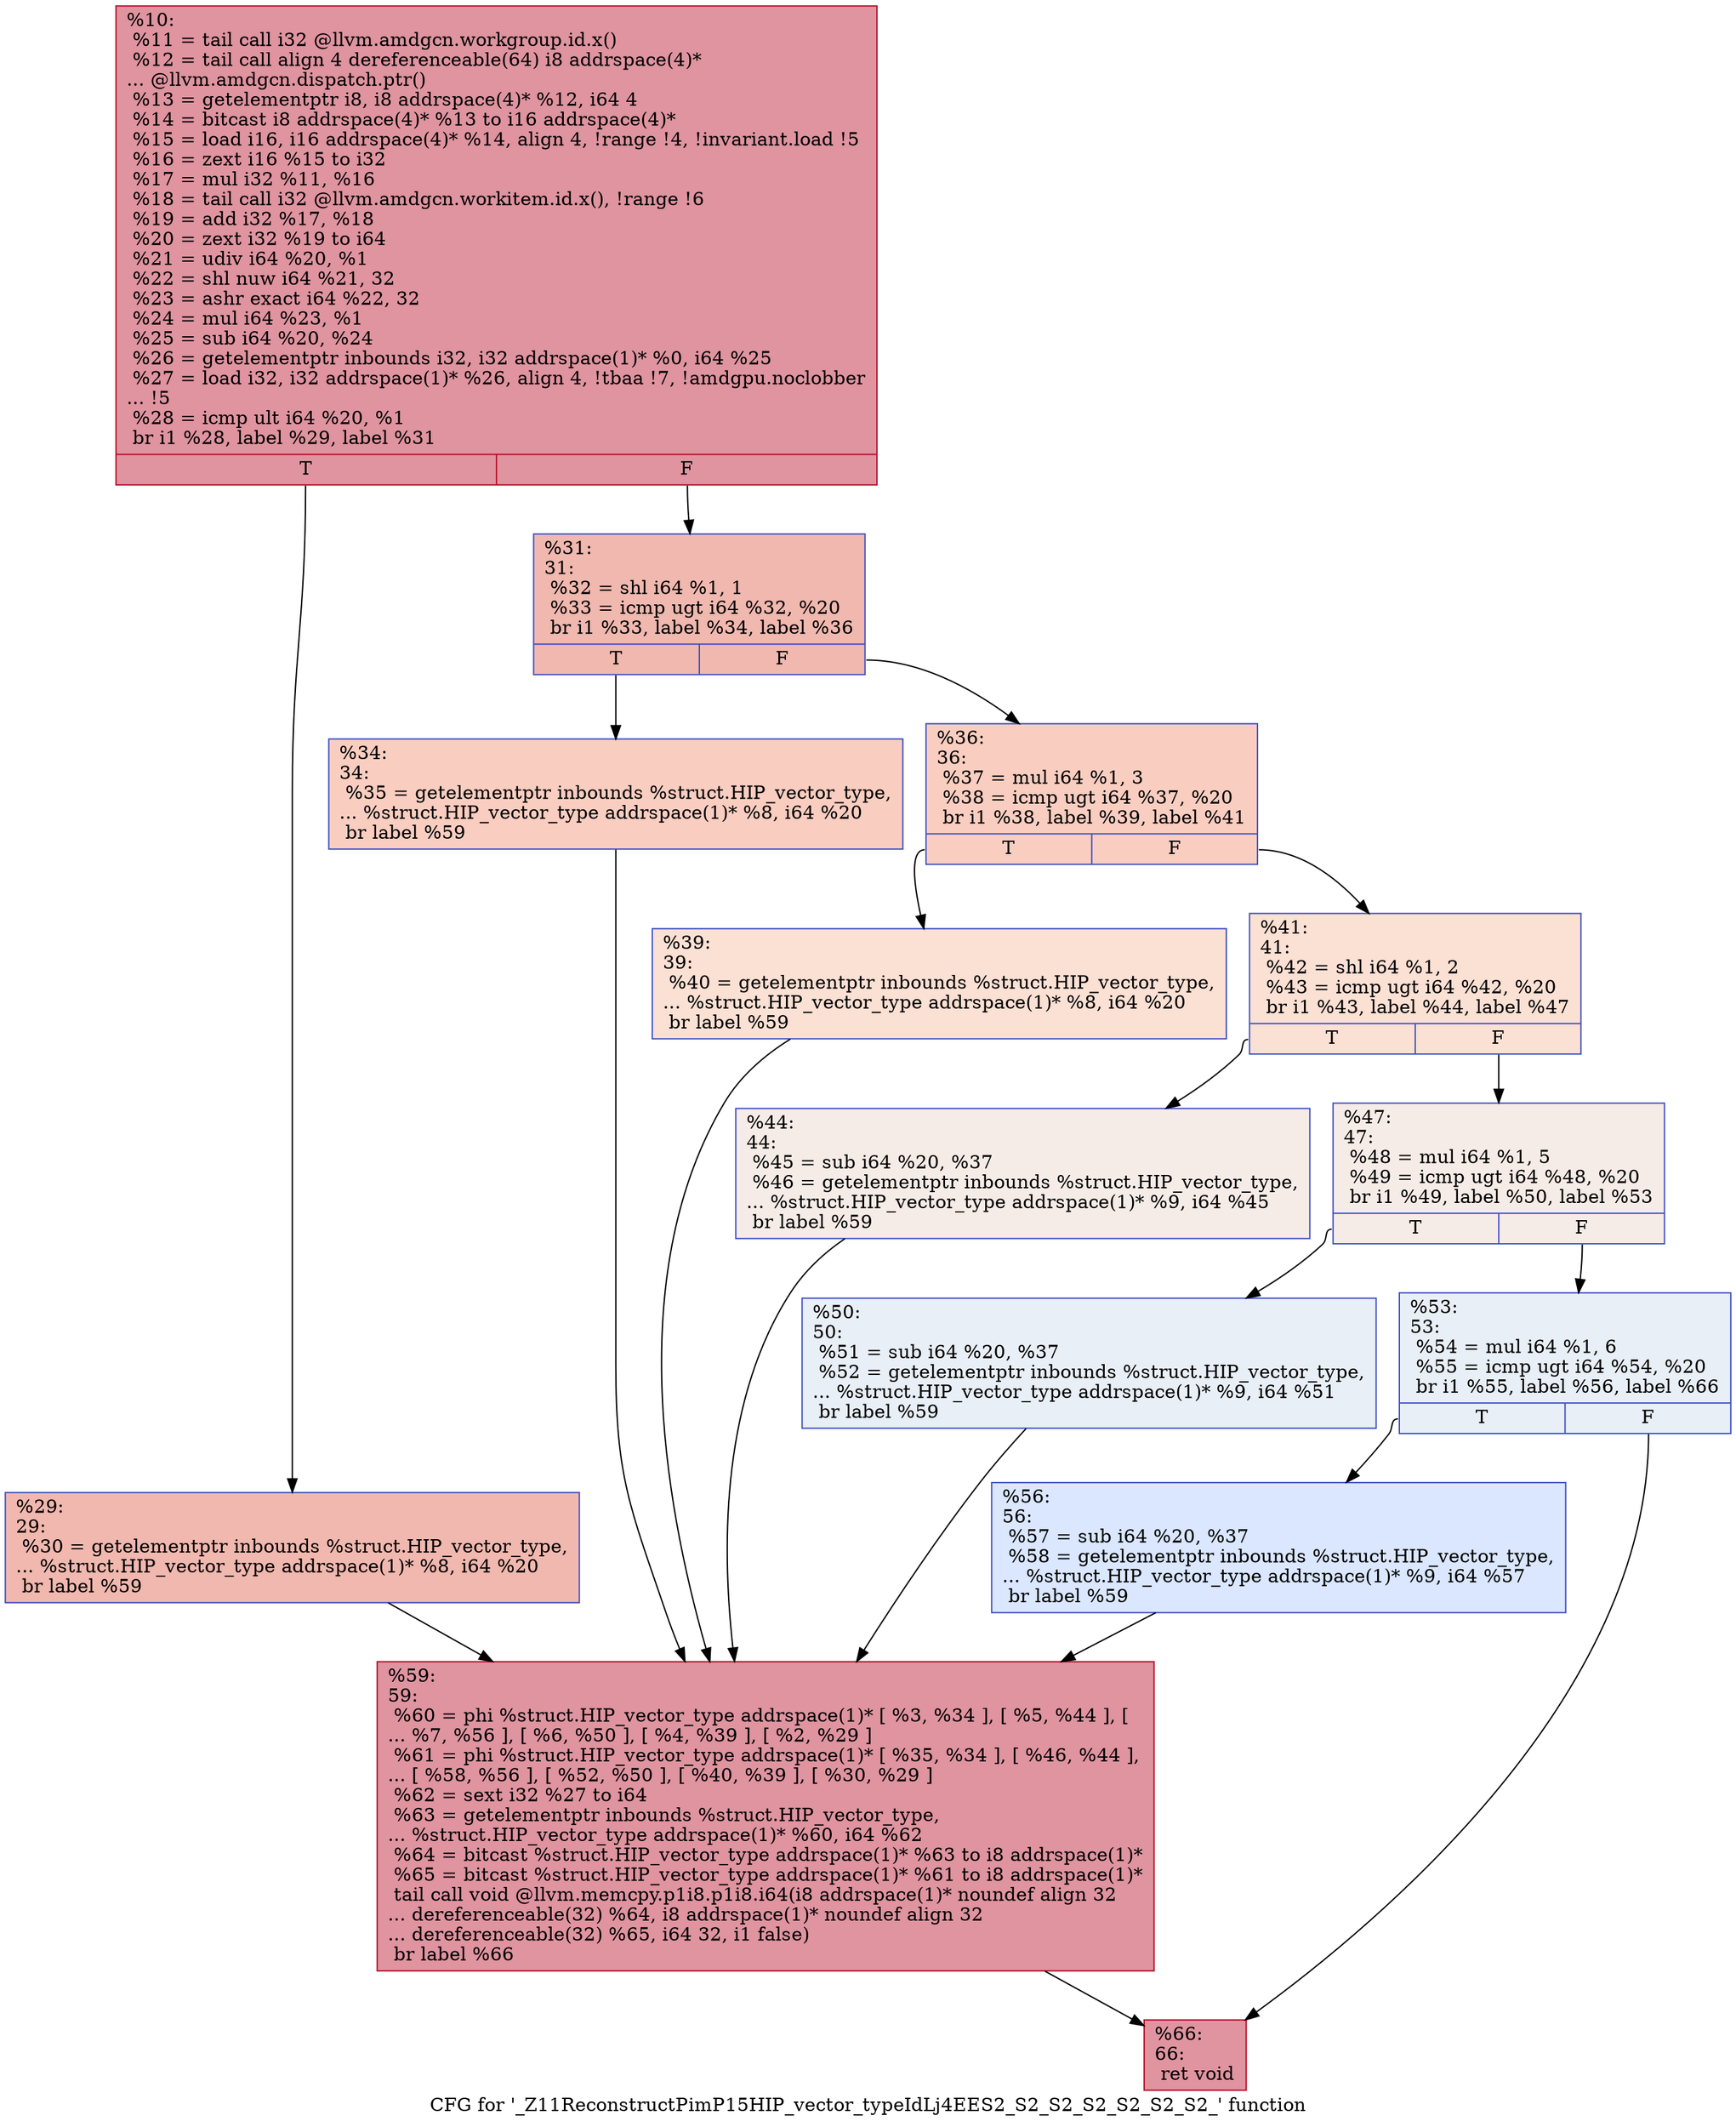 digraph "CFG for '_Z11ReconstructPimP15HIP_vector_typeIdLj4EES2_S2_S2_S2_S2_S2_S2_' function" {
	label="CFG for '_Z11ReconstructPimP15HIP_vector_typeIdLj4EES2_S2_S2_S2_S2_S2_S2_' function";

	Node0x5b68cc0 [shape=record,color="#b70d28ff", style=filled, fillcolor="#b70d2870",label="{%10:\l  %11 = tail call i32 @llvm.amdgcn.workgroup.id.x()\l  %12 = tail call align 4 dereferenceable(64) i8 addrspace(4)*\l... @llvm.amdgcn.dispatch.ptr()\l  %13 = getelementptr i8, i8 addrspace(4)* %12, i64 4\l  %14 = bitcast i8 addrspace(4)* %13 to i16 addrspace(4)*\l  %15 = load i16, i16 addrspace(4)* %14, align 4, !range !4, !invariant.load !5\l  %16 = zext i16 %15 to i32\l  %17 = mul i32 %11, %16\l  %18 = tail call i32 @llvm.amdgcn.workitem.id.x(), !range !6\l  %19 = add i32 %17, %18\l  %20 = zext i32 %19 to i64\l  %21 = udiv i64 %20, %1\l  %22 = shl nuw i64 %21, 32\l  %23 = ashr exact i64 %22, 32\l  %24 = mul i64 %23, %1\l  %25 = sub i64 %20, %24\l  %26 = getelementptr inbounds i32, i32 addrspace(1)* %0, i64 %25\l  %27 = load i32, i32 addrspace(1)* %26, align 4, !tbaa !7, !amdgpu.noclobber\l... !5\l  %28 = icmp ult i64 %20, %1\l  br i1 %28, label %29, label %31\l|{<s0>T|<s1>F}}"];
	Node0x5b68cc0:s0 -> Node0x5b6c3a0;
	Node0x5b68cc0:s1 -> Node0x5b6c430;
	Node0x5b6c3a0 [shape=record,color="#3d50c3ff", style=filled, fillcolor="#dc5d4a70",label="{%29:\l29:                                               \l  %30 = getelementptr inbounds %struct.HIP_vector_type,\l... %struct.HIP_vector_type addrspace(1)* %8, i64 %20\l  br label %59\l}"];
	Node0x5b6c3a0 -> Node0x5b6c660;
	Node0x5b6c430 [shape=record,color="#3d50c3ff", style=filled, fillcolor="#dc5d4a70",label="{%31:\l31:                                               \l  %32 = shl i64 %1, 1\l  %33 = icmp ugt i64 %32, %20\l  br i1 %33, label %34, label %36\l|{<s0>T|<s1>F}}"];
	Node0x5b6c430:s0 -> Node0x5b6b260;
	Node0x5b6c430:s1 -> Node0x5b6c9c0;
	Node0x5b6b260 [shape=record,color="#3d50c3ff", style=filled, fillcolor="#f2907270",label="{%34:\l34:                                               \l  %35 = getelementptr inbounds %struct.HIP_vector_type,\l... %struct.HIP_vector_type addrspace(1)* %8, i64 %20\l  br label %59\l}"];
	Node0x5b6b260 -> Node0x5b6c660;
	Node0x5b6c9c0 [shape=record,color="#3d50c3ff", style=filled, fillcolor="#f2907270",label="{%36:\l36:                                               \l  %37 = mul i64 %1, 3\l  %38 = icmp ugt i64 %37, %20\l  br i1 %38, label %39, label %41\l|{<s0>T|<s1>F}}"];
	Node0x5b6c9c0:s0 -> Node0x5b6ccf0;
	Node0x5b6c9c0:s1 -> Node0x5b6cd40;
	Node0x5b6ccf0 [shape=record,color="#3d50c3ff", style=filled, fillcolor="#f7b99e70",label="{%39:\l39:                                               \l  %40 = getelementptr inbounds %struct.HIP_vector_type,\l... %struct.HIP_vector_type addrspace(1)* %8, i64 %20\l  br label %59\l}"];
	Node0x5b6ccf0 -> Node0x5b6c660;
	Node0x5b6cd40 [shape=record,color="#3d50c3ff", style=filled, fillcolor="#f7b99e70",label="{%41:\l41:                                               \l  %42 = shl i64 %1, 2\l  %43 = icmp ugt i64 %42, %20\l  br i1 %43, label %44, label %47\l|{<s0>T|<s1>F}}"];
	Node0x5b6cd40:s0 -> Node0x5b6d0a0;
	Node0x5b6cd40:s1 -> Node0x5b6d0f0;
	Node0x5b6d0a0 [shape=record,color="#3d50c3ff", style=filled, fillcolor="#ead5c970",label="{%44:\l44:                                               \l  %45 = sub i64 %20, %37\l  %46 = getelementptr inbounds %struct.HIP_vector_type,\l... %struct.HIP_vector_type addrspace(1)* %9, i64 %45\l  br label %59\l}"];
	Node0x5b6d0a0 -> Node0x5b6c660;
	Node0x5b6d0f0 [shape=record,color="#3d50c3ff", style=filled, fillcolor="#ead5c970",label="{%47:\l47:                                               \l  %48 = mul i64 %1, 5\l  %49 = icmp ugt i64 %48, %20\l  br i1 %49, label %50, label %53\l|{<s0>T|<s1>F}}"];
	Node0x5b6d0f0:s0 -> Node0x5b6d4e0;
	Node0x5b6d0f0:s1 -> Node0x5b6d530;
	Node0x5b6d4e0 [shape=record,color="#3d50c3ff", style=filled, fillcolor="#cedaeb70",label="{%50:\l50:                                               \l  %51 = sub i64 %20, %37\l  %52 = getelementptr inbounds %struct.HIP_vector_type,\l... %struct.HIP_vector_type addrspace(1)* %9, i64 %51\l  br label %59\l}"];
	Node0x5b6d4e0 -> Node0x5b6c660;
	Node0x5b6d530 [shape=record,color="#3d50c3ff", style=filled, fillcolor="#cedaeb70",label="{%53:\l53:                                               \l  %54 = mul i64 %1, 6\l  %55 = icmp ugt i64 %54, %20\l  br i1 %55, label %56, label %66\l|{<s0>T|<s1>F}}"];
	Node0x5b6d530:s0 -> Node0x5b6d920;
	Node0x5b6d530:s1 -> Node0x5b6d970;
	Node0x5b6d920 [shape=record,color="#3d50c3ff", style=filled, fillcolor="#abc8fd70",label="{%56:\l56:                                               \l  %57 = sub i64 %20, %37\l  %58 = getelementptr inbounds %struct.HIP_vector_type,\l... %struct.HIP_vector_type addrspace(1)* %9, i64 %57\l  br label %59\l}"];
	Node0x5b6d920 -> Node0x5b6c660;
	Node0x5b6c660 [shape=record,color="#b70d28ff", style=filled, fillcolor="#b70d2870",label="{%59:\l59:                                               \l  %60 = phi %struct.HIP_vector_type addrspace(1)* [ %3, %34 ], [ %5, %44 ], [\l... %7, %56 ], [ %6, %50 ], [ %4, %39 ], [ %2, %29 ]\l  %61 = phi %struct.HIP_vector_type addrspace(1)* [ %35, %34 ], [ %46, %44 ],\l... [ %58, %56 ], [ %52, %50 ], [ %40, %39 ], [ %30, %29 ]\l  %62 = sext i32 %27 to i64\l  %63 = getelementptr inbounds %struct.HIP_vector_type,\l... %struct.HIP_vector_type addrspace(1)* %60, i64 %62\l  %64 = bitcast %struct.HIP_vector_type addrspace(1)* %63 to i8 addrspace(1)*\l  %65 = bitcast %struct.HIP_vector_type addrspace(1)* %61 to i8 addrspace(1)*\l  tail call void @llvm.memcpy.p1i8.p1i8.i64(i8 addrspace(1)* noundef align 32\l... dereferenceable(32) %64, i8 addrspace(1)* noundef align 32\l... dereferenceable(32) %65, i64 32, i1 false)\l  br label %66\l}"];
	Node0x5b6c660 -> Node0x5b6d970;
	Node0x5b6d970 [shape=record,color="#b70d28ff", style=filled, fillcolor="#b70d2870",label="{%66:\l66:                                               \l  ret void\l}"];
}
